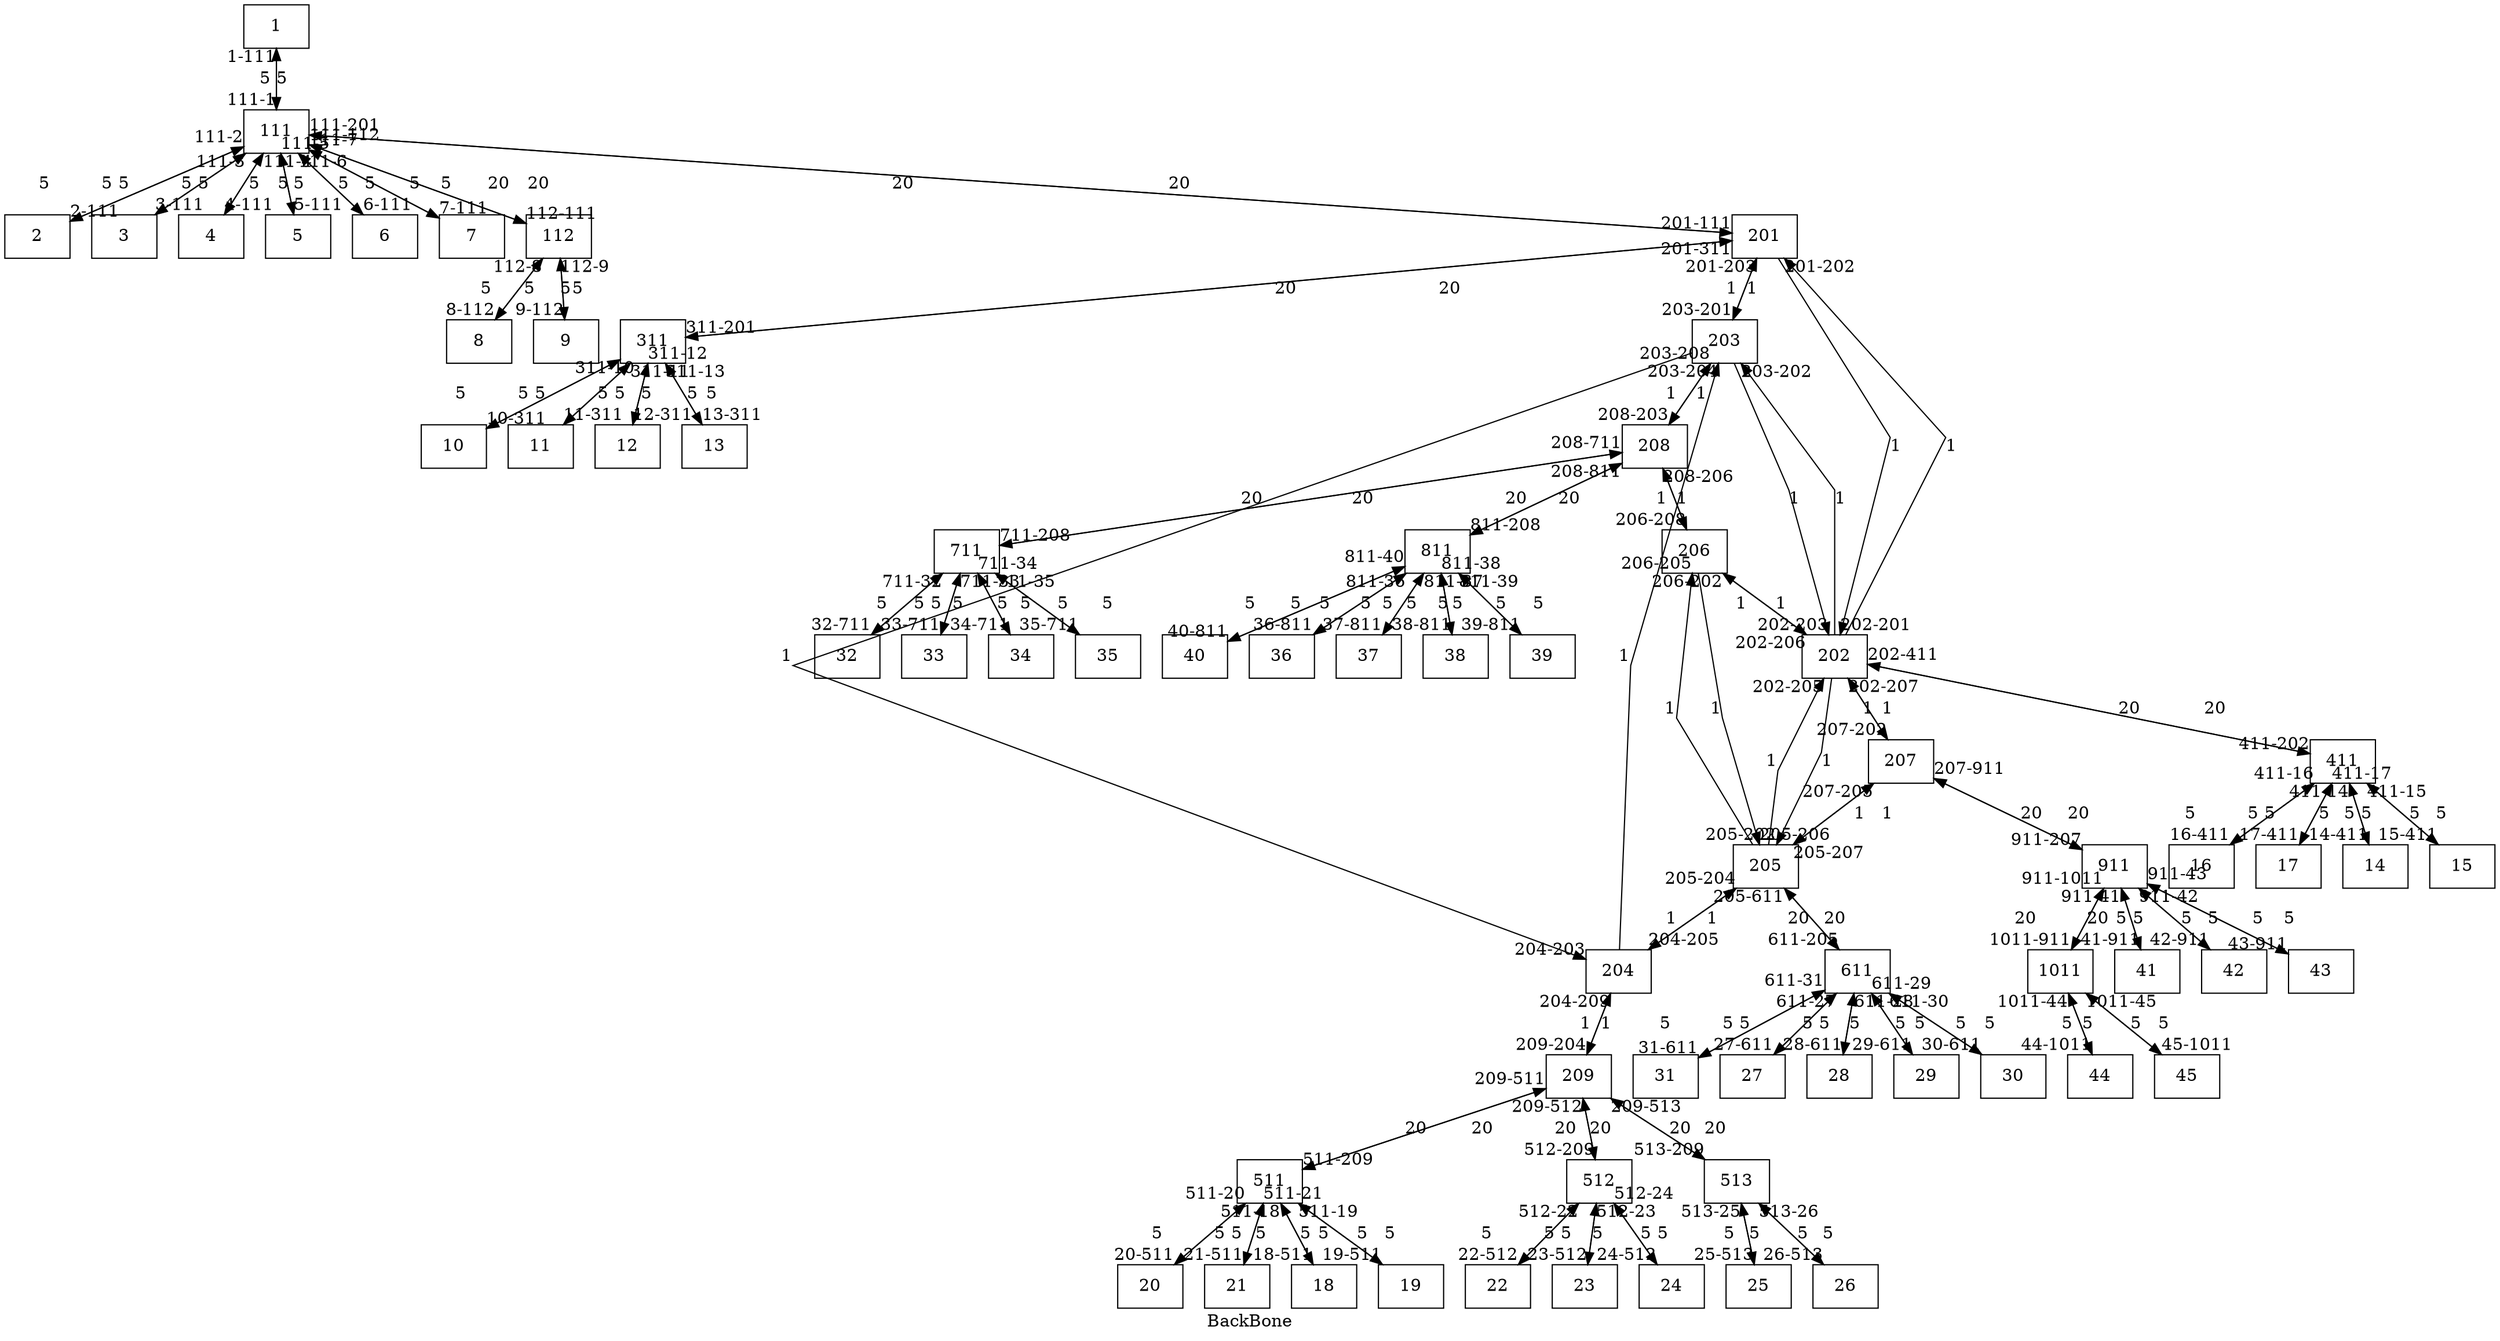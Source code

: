 digraph Test {

	/*compound=true*/
	node [shape=box];
	edge [len=3];
	/*Instantiation of nodes, required to successfully calling .get_node_list() 		(pydot) */
	
	1[group=V]; 2[group=A]; 3[group=A]; 4[group=A]; 5[group=A]; 6[group=A]; 7[group=V]; 8[group=A];	
	9[group=A]; 10[group=A]; 11[group=V]; 12[group=A]; 13[group=A]; 14[group=A]; 15[group=A]; 16[group=A]; 
	17[group=V]; 18[group=V]; 19[group=A]; 20[group=A]; 21[group=A]; 22[group=V]; 23[group=A]; 24[group=A];
	25[group=A]; 26[group=V]; 27[group=V]; 28[group=A]; 29[group=A]; 30[group=A]; 31[group=A]; 32[group=A]; 32[group=A];
	33[group=A]; 34[group=A]; 35[group=V]; 36[group=V]; 37[group=A]; 38[group=A]; 39[group=A]; 40[group=V]; 41[group=A];
	42[group=A]; 43[group=V]; 44[group=A]; 45[group=V]; 
	111[group=A]; 112[group=A]; 311[group=A]; 411[group=A]; 511[group=A];
	512[group=A];513[group=A]; 611[group=A]; 711[group=A]; 811[group=A]; 911[group=A]; 1011[group=A];	
	201[group=S]; 202[group=S]; 203[group=S]; 204[group=S]; 205[group=S]; 206[group=S]; 207[group=S]; 208[group=S]; 209[group=S];
	
	overlap = scale;
	splines = false;
	label = BackBone;
	//orientation = portrait;


	//Backbone
	201 -> 111	[label=20,headlabel="111-201",alias = 1,throughput=16,latency=9,delay=2,bandwidth = 20];
	201 -> 202	[label=1,headlabel="202-201",alias = 1,throughput=17,latency=3,delay=1,bandwidth = 20];
	201 -> 203	[label=1,headlabel="203-201",alias = 1,throughput=17,latency=3,delay=1,bandwidth = 20];
	201 -> 311	[label=20,headlabel="311-201",alias = 1,throughput=20,latency=10,delay=5,bandwidth = 10];
	
	202 -> 201	[label=1,headlabel="201-202" ,alias = 1,throughput=16,latency=4,delay=3,bandwidth = 10];
	202 -> 411	[label=20,headlabel="411-202" ,alias = 1,throughput=16,latency=4,delay=3,bandwidth = 10];
	202 -> 203	[label=1,headlabel="203-202" ,alias = 1,throughput=16,latency=4,delay=3,bandwidth = 10];
	202 -> 205	[label=1,headlabel="205-202" ,alias = 1,throughput=16,latency=4,delay=3,bandwidth = 10];
	202 -> 206	[label=1,headlabel="206-202" ,alias = 1,throughput=16,latency=4,delay=3,bandwidth = 10];
	202 -> 207	[label=1,headlabel="207-202" ,alias = 1,throughput=16,latency=4,delay=3,bandwidth = 10];
	
	203 -> 201	[label=1,headlabel="201-203" ,alias = 1,throughput=16,latency=4,delay=3,bandwidth = 10];
	203 -> 202	[label=1,headlabel="202-203" ,alias = 1,throughput=16,latency=4,delay=3,bandwidth = 10];
	203 -> 204	[label=1,headlabel="204-203" ,alias = 1,throughput=16,latency=4,delay=3,bandwidth = 10];
	203 -> 208	[label=1,headlabel="208-203" ,alias = 1,throughput=16,latency=4,delay=3,bandwidth = 10];
	
	204 -> 203	[label=1,headlabel="203-204" ,alias = 1,throughput=16,latency=4,delay=3,bandwidth = 10];
	204 -> 205	[label=1,headlabel="205-204" ,alias = 1,throughput=16,latency=4,delay=3,bandwidth = 10];
	204 -> 209	[label=1,headlabel="209-204" ,alias = 1,throughput=16,latency=4,delay=3,bandwidth = 10];
	
	205 -> 202	[label=1,headlabel="202-205" ,alias = 1,throughput=16,latency=4,delay=3,bandwidth = 10];
	205 -> 204	[label=1,headlabel="204-205" ,alias = 1,throughput=16,latency=4,delay=3,bandwidth = 10];
	205 -> 206	[label=1,headlabel="206-205" ,alias = 1,throughput=16,latency=4,delay=3,bandwidth = 10];
	205 -> 207	[label=1,headlabel="207-205" ,alias = 1,throughput=16,latency=4,delay=3,bandwidth = 10];
	205 -> 611	[label=20,headlabel="611-205" ,alias = 1,throughput=16,latency=4,delay=3,bandwidth = 10];
	
	206 -> 205	[label=1,headlabel="205-206" ,alias = 1,throughput=16,latency=4,delay=3,bandwidth = 10];
	206 -> 202	[label=1,headlabel="202-206" ,alias = 1,throughput=16,latency=4,delay=3,bandwidth = 10];
	206 -> 208	[label=1,headlabel="208-206" ,alias = 1,throughput=16,latency=4,delay=3,bandwidth = 10];
	
	207 -> 205	[label=1,headlabel="205-207" ,alias = 1,throughput=16,latency=4,delay=3,bandwidth = 10];
	207 -> 202	[label=1,headlabel="202-207" ,alias = 1,throughput=16,latency=4,delay=3,bandwidth = 10];
	207 -> 911	[label=20,headlabel="911-207" ,alias = 1,throughput=16,latency=4,delay=3,bandwidth = 10];
	
	208 -> 203	[label=1,headlabel="203-208" ,alias = 1,throughput=16,latency=4,delay=3,bandwidth = 10];
	208 -> 206	[label=1,headlabel="206-208" ,alias = 1,throughput=16,latency=4,delay=3,bandwidth = 10];
	208 -> 711	[label=20,headlabel="711-208" ,alias = 1,throughput=16,latency=4,delay=3,bandwidth = 10];
	208 -> 811	[label=20,headlabel="811-208" ,alias = 1,throughput=16,latency=4,delay=3,bandwidth = 10];
	
	209 -> 204	[label=1,headlabel="204-209" ,alias = 1,throughput=16,latency=4,delay=3,bandwidth = 10];
	209 -> 511	[label=20,headlabel="511-209" ,alias = 1,throughput=16,latency=4,delay=3,bandwidth = 10];
	209 -> 512	[label=20,headlabel="512-209" ,alias = 1,throughput=16,latency=4,delay=3,bandwidth = 10];
	209 -> 513	[label=20,headlabel="513-209" ,alias = 1,throughput=16,latency=4,delay=3,bandwidth = 10];
	
	//Point of Presence
	111 -> 112	[label=20,headlabel="112-111" ,alias = 1,throughput=16,latency=4,delay=3,bandwidth = 10];
	111 -> 1	[label=5,headlabel="1-111",alias = 1,throughput=9,latency=5,delay=1,bandwidth = 20];
	111 -> 2	[label=5,headlabel="2-111",alias = 1,throughput=9,latency=5,delay=1,bandwidth = 20];
	111 -> 3	[label=5,headlabel="3-111",alias = 1,throughput=11,latency=6,delay=2,bandwidth = 20];
	111 -> 4	[label=5,headlabel="4-111",alias = 1,throughput=11,latency=6,delay=2,bandwidth = 20];
	111 -> 5	[label=5,headlabel="5-111",alias = 1,throughput=14,latency=8,delay=3,bandwidth = 20];
	111 -> 6	[label=5,headlabel="6-111",alias = 1,throughput=14,latency=8,delay=3,bandwidth = 20];
	111 -> 7	[label=5,headlabel="7-111",alias = 1,throughput=9,latency=5,delay=1,bandwidth = 20];
	111 -> 201	[label=20,headlabel="201-111",alias = 1,throughput=16,latency=9,delay=2,bandwidth = 20];
	1 -> 111	[label=5,headlabel="111-1" ,alias = 1,throughput=16,latency=4,delay=3,bandwidth = 10];
	2 -> 111	[label=5,headlabel="111-2",alias = 1,throughput=16,latency=4,delay=3,bandwidth = 10];
	3 -> 111	[label=5,headlabel="111-3",alias = 1,throughput=12,latency=3,delay=2,bandwidth = 20];
	4 -> 111	[label=5,headlabel="111-4",alias = 1,throughput=12,latency=3,delay=2,bandwidth = 20];
	5 -> 111	[label=5,headlabel="111-5",alias = 1,throughput=10,latency=2,delay=4,bandwidth = 20];
	6 -> 111	[label=5,headlabel="111-6",alias = 1,throughput=10,latency=2,delay=4,bandwidth = 20];
	7 -> 111	[label=5,headlabel="111-7",alias = 1,throughput=9,latency=5,delay=1,bandwidth = 20];
	
	112 -> 111	[label=20,headlabel="111-112" ,alias = 1,throughput=16,latency=4,delay=3,bandwidth = 10];
	112 -> 8	[label=5,headlabel="8-112" ,alias = 1,throughput=16,latency=4,delay=3,bandwidth = 10];
	112 -> 9	[label=5,headlabel="9-112" ,alias = 1,throughput=16,latency=4,delay=3,bandwidth = 10];
	8 -> 112	[label=5,headlabel="112-8" ,alias = 1,throughput=16,latency=4,delay=3,bandwidth = 10];
	9 -> 112	[label=5,headlabel="112-9" ,alias = 1,throughput=16,latency=4,delay=3,bandwidth = 10];
	
	311 -> 201	[label=20,headlabel="201-311" ,alias = 1,throughput=16,latency=4,delay=3,bandwidth = 10];
	311 -> 10	[label=5,headlabel="10-311",alias = 1,throughput=20,latency=10,delay=5,bandwidth = 10];
	311 -> 11	[label=5,headlabel="11-311",alias = 1,throughput=30,latency=3,delay=4,bandwidth = 20];
	311 -> 12	[label=5,headlabel="12-311",alias = 1,throughput=30,latency=3,delay=4,bandwidth = 20];
	311 -> 13	[label=5,headlabel="13-311",alias = 1,throughput=15,latency=1,delay=2,bandwidth = 20];
	10 -> 311	[label=5,headlabel="311-10" ,alias = 1,throughput=16,latency=4,delay=3,bandwidth = 10];
	11 -> 311	[label=5,headlabel="311-11" ,alias = 1,throughput=16,latency=4,delay=3,bandwidth = 10];
	12 -> 311	[label=5,headlabel="311-12" ,alias = 1,throughput=16,latency=4,delay=3,bandwidth = 10];
	13 -> 311	[label=5,headlabel="311-13" ,alias = 1,throughput=16,latency=4,delay=3,bandwidth = 10];
	
	411 -> 202	[label=20,headlabel="202-411" ,alias = 1,throughput=16,latency=4,delay=3,bandwidth = 10];
	411 -> 14	[label=5,headlabel="14-411",alias = 1,throughput=15,latency=1,delay=2,bandwidth = 20];
	411 -> 15	[label=5,headlabel="15-411",alias = 1,throughput=15,latency=2,delay=3,bandwidth = 20];
	411 -> 16	[label=5,headlabel="16-411",alias = 1,throughput=15,latency=2,delay=3,bandwidth = 20];
	411 -> 17	[label=5,headlabel="17-411",alias = 1,throughput=18,latency=4,delay=1,bandwidth = 20];
	14 -> 411	[label=5,headlabel="411-14",alias = 1,throughput=18,latency=4,delay=1,bandwidth = 20];
	15 -> 411	[label=5,headlabel="411-15",alias = 1,throughput=19,latency=5,delay=4,bandwidth = 10];
	16 -> 411	[label=5,headlabel="411-16",alias = 1,throughput=19,latency=5,delay=4,bandwidth = 10];
	17 -> 411	[label=5,headlabel="411-17",alias = 1,throughput=17,latency=8,delay=1,bandwidth = 20];
	
	511 -> 209	[label=20,headlabel="209-511" ,alias = 1,throughput=16,latency=4,delay=3,bandwidth = 10];
	511 -> 18	[label=5,headlabel="18-511" ,alias = 1,throughput=16,latency=4,delay=3,bandwidth = 10];
	511 -> 19	[label=5,headlabel="19-511" ,alias = 1,throughput=16,latency=4,delay=3,bandwidth = 10];
	511 -> 20	[label=5,headlabel="20-511" ,alias = 1,throughput=16,latency=4,delay=3,bandwidth = 10];
	511 -> 21	[label=5,headlabel="21-511" ,alias = 1,throughput=16,latency=4,delay=3,bandwidth = 10];
	18 -> 511	[label=5,headlabel="511-18" ,alias = 1,throughput=16,latency=4,delay=3,bandwidth = 10];
	19 -> 511	[label=5,headlabel="511-19" ,alias = 1,throughput=16,latency=4,delay=3,bandwidth = 10];
	20 -> 511	[label=5,headlabel="511-20" ,alias = 1,throughput=16,latency=4,delay=3,bandwidth = 10];
	21 -> 511	[label=5,headlabel="511-21" ,alias = 1,throughput=16,latency=4,delay=3,bandwidth = 10];
	
	512 -> 209	[label=20,headlabel="209-512" ,alias = 1,throughput=16,latency=4,delay=3,bandwidth = 10];
	512 -> 22	[label=5,headlabel="22-512" ,alias = 1,throughput=16,latency=4,delay=3,bandwidth = 10];
	512 -> 23	[label=5,headlabel="23-512" ,alias = 1,throughput=16,latency=4,delay=3,bandwidth = 10];
	512 -> 24	[label=5,headlabel="24-512" ,alias = 1,throughput=16,latency=4,delay=3,bandwidth = 10];
	22 -> 512	[label=5,headlabel="512-22" ,alias = 1,throughput=16,latency=4,delay=3,bandwidth = 10];
	23 -> 512	[label=5,headlabel="512-23" ,alias = 1,throughput=16,latency=4,delay=3,bandwidth = 10];
	24 -> 512	[label=5,headlabel="512-24" ,alias = 1,throughput=16,latency=4,delay=3,bandwidth = 10];
	
	513 -> 209	[label=20,headlabel="209-513" ,alias = 1,throughput=16,latency=4,delay=3,bandwidth = 10];
	513 -> 25	[label=5,headlabel="25-513" ,alias = 1,throughput=16,latency=4,delay=3,bandwidth = 10];
	513 -> 26	[label=5,headlabel="26-513" ,alias = 1,throughput=16,latency=4,delay=3,bandwidth = 10];
	25 -> 513	[label=5,headlabel="513-25" ,alias = 1,throughput=16,latency=4,delay=3,bandwidth = 10];
	26 -> 513	[label=5,headlabel="513-26" ,alias = 1,throughput=16,latency=4,delay=3,bandwidth = 10];
	
	611 -> 205	[label=20,headlabel="205-611" ,alias = 1,throughput=16,latency=4,delay=3,bandwidth = 10];
	611 -> 27	[label=5,headlabel="27-611" ,alias = 1,throughput=16,latency=4,delay=3,bandwidth = 10];
	611 -> 28	[label=5,headlabel="28-611" ,alias = 1,throughput=16,latency=4,delay=3,bandwidth = 10];
	611 -> 29	[label=5,headlabel="29-611" ,alias = 1,throughput=16,latency=4,delay=3,bandwidth = 10];
	611 -> 30	[label=5,headlabel="30-611" ,alias = 1,throughput=16,latency=4,delay=3,bandwidth = 10];
	611 -> 31 	[label=5,headlabel="31-611" ,alias = 1,throughput=16,latency=4,delay=3,bandwidth = 10];
	27 -> 611	[label=5,headlabel="611-27" ,alias = 1,throughput=16,latency=4,delay=3,bandwidth = 10];
	28 -> 611	[label=5,headlabel="611-28" ,alias = 1,throughput=16,latency=4,delay=3,bandwidth = 10];
	29 -> 611	[label=5,headlabel="611-29" ,alias = 1,throughput=16,latency=4,delay=3,bandwidth = 10];
	30 -> 611	[label=5,headlabel="611-30" ,alias = 1,throughput=16,latency=4,delay=3,bandwidth = 10];
	31 -> 611	[label=5,headlabel="611-31" ,alias = 1,throughput=16,latency=4,delay=3,bandwidth = 10];
	
	711 -> 208	[label=20,headlabel="208-711" ,alias = 1,throughput=16,latency=4,delay=3,bandwidth = 10];
	711 -> 32	[label=5,headlabel="32-711" ,alias = 1,throughput=16,latency=4,delay=3,bandwidth = 10];
	711 -> 33	[label=5,headlabel="33-711" ,alias = 1,throughput=16,latency=4,delay=3,bandwidth = 10];
	711 -> 34	[label=5,headlabel="34-711" ,alias = 1,throughput=16,latency=4,delay=3,bandwidth = 10];
	711 -> 35	[label=5,headlabel="35-711" ,alias = 1,throughput=16,latency=4,delay=3,bandwidth = 10];
	32 -> 711	[label=5,headlabel="711-32" ,alias = 1,throughput=16,latency=4,delay=3,bandwidth = 10];
	33 -> 711	[label=5,headlabel="711-33" ,alias = 1,throughput=16,latency=4,delay=3,bandwidth = 10];
	34 -> 711	[label=5,headlabel="711-34" ,alias = 1,throughput=16,latency=4,delay=3,bandwidth = 10];
	35 -> 711	[label=5,headlabel="711-35" ,alias = 1,throughput=16,latency=4,delay=3,bandwidth = 10];
	
	811 -> 208	[label=20,headlabel="208-811" ,alias = 1,throughput=16,latency=4,delay=3,bandwidth = 10];
	811 -> 36	[label=5,headlabel="36-811" ,alias = 1,throughput=16,latency=4,delay=3,bandwidth = 10];
	811 -> 37	[label=5,headlabel="37-811" ,alias = 1,throughput=16,latency=4,delay=3,bandwidth = 10];
	811 -> 38	[label=5,headlabel="38-811" ,alias = 1,throughput=16,latency=4,delay=3,bandwidth = 10];
	811 -> 39	[label=5,headlabel="39-811" ,alias = 1,throughput=16,latency=4,delay=3,bandwidth = 10];
	811 -> 40	[label=5,headlabel="40-811" ,alias = 1,throughput=16,latency=4,delay=3,bandwidth = 10];
	36 -> 811	[label=5,headlabel="811-36" ,alias = 1,throughput=16,latency=4,delay=3,bandwidth = 10];
	37 -> 811	[label=5,headlabel="811-37" ,alias = 1,throughput=16,latency=4,delay=3,bandwidth = 10];
	38 -> 811	[label=5,headlabel="811-38" ,alias = 1,throughput=16,latency=4,delay=3,bandwidth = 10];
	39 -> 811	[label=5,headlabel="811-39" ,alias = 1,throughput=16,latency=4,delay=3,bandwidth = 10];
	40 -> 811	[label=5,headlabel="811-40" ,alias = 1,throughput=16,latency=4,delay=3,bandwidth = 10];
	
	911 -> 207 	[label=20,headlabel="207-911" ,alias = 1,throughput=16,latency=4,delay=3,bandwidth = 10];
	911 -> 41	[label=5,headlabel="41-911" ,alias = 1,throughput=16,latency=4,delay=3,bandwidth = 10];
	911 -> 42	[label=5,headlabel="42-911" ,alias = 1,throughput=16,latency=4,delay=3,bandwidth = 10];
	911 -> 43	[label=5,headlabel="43-911" ,alias = 1,throughput=16,latency=4,delay=3,bandwidth = 10];
	911 -> 1011	[label=20,headlabel="1011-911" ,alias = 1,throughput=16,latency=4,delay=3,bandwidth = 10];
	41 -> 911	[label=5,headlabel="911-41" ,alias = 1,throughput=16,latency=4,delay=3,bandwidth = 10];
	42 -> 911	[label=5,headlabel="911-42" ,alias = 1,throughput=16,latency=4,delay=3,bandwidth = 10];
	43 -> 911	[label=5,headlabel="911-43" ,alias = 1,throughput=16,latency=4,delay=3,bandwidth = 10];
	
	1011 -> 911 	[label=20,headlabel="911-1011" ,alias = 1,throughput=16,latency=4,delay=3,bandwidth = 10];
	1011 -> 44	[label=5,headlabel="44-1011" ,alias = 1,throughput=16,latency=4,delay=3,bandwidth = 10];
	1011 -> 45	[label=5,headlabel="45-1011" ,alias = 1,throughput=16,latency=4,delay=3,bandwidth = 10];
	44 -> 1011	[label=5,headlabel="1011-44" ,alias = 1,throughput=16,latency=4,delay=3,bandwidth = 10];
	45 -> 1011	[label=5,headlabel="1011-45" ,alias = 1,throughput=16,latency=4,delay=3,bandwidth = 10];
	

}
